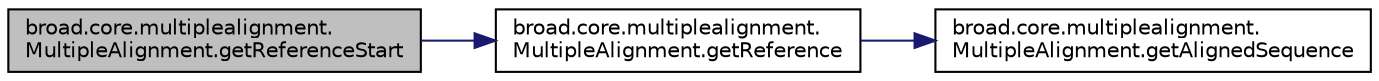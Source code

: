 digraph "broad.core.multiplealignment.MultipleAlignment.getReferenceStart"
{
  edge [fontname="Helvetica",fontsize="10",labelfontname="Helvetica",labelfontsize="10"];
  node [fontname="Helvetica",fontsize="10",shape=record];
  rankdir="LR";
  Node1 [label="broad.core.multiplealignment.\lMultipleAlignment.getReferenceStart",height=0.2,width=0.4,color="black", fillcolor="grey75", style="filled" fontcolor="black"];
  Node1 -> Node2 [color="midnightblue",fontsize="10",style="solid"];
  Node2 [label="broad.core.multiplealignment.\lMultipleAlignment.getReference",height=0.2,width=0.4,color="black", fillcolor="white", style="filled",URL="$classbroad_1_1core_1_1multiplealignment_1_1_multiple_alignment.html#a56143bbb7c10c52fe379caf646baf3ec"];
  Node2 -> Node3 [color="midnightblue",fontsize="10",style="solid"];
  Node3 [label="broad.core.multiplealignment.\lMultipleAlignment.getAlignedSequence",height=0.2,width=0.4,color="black", fillcolor="white", style="filled",URL="$classbroad_1_1core_1_1multiplealignment_1_1_multiple_alignment.html#a26518e06adc60b6632eda3cf6d5626be"];
}
